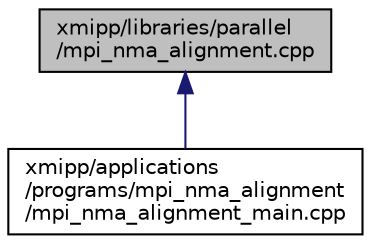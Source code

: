 digraph "xmipp/libraries/parallel/mpi_nma_alignment.cpp"
{
  edge [fontname="Helvetica",fontsize="10",labelfontname="Helvetica",labelfontsize="10"];
  node [fontname="Helvetica",fontsize="10",shape=record];
  Node41 [label="xmipp/libraries/parallel\l/mpi_nma_alignment.cpp",height=0.2,width=0.4,color="black", fillcolor="grey75", style="filled", fontcolor="black"];
  Node41 -> Node42 [dir="back",color="midnightblue",fontsize="10",style="solid",fontname="Helvetica"];
  Node42 [label="xmipp/applications\l/programs/mpi_nma_alignment\l/mpi_nma_alignment_main.cpp",height=0.2,width=0.4,color="black", fillcolor="white", style="filled",URL="$mpi__nma__alignment__main_8cpp.html"];
}
